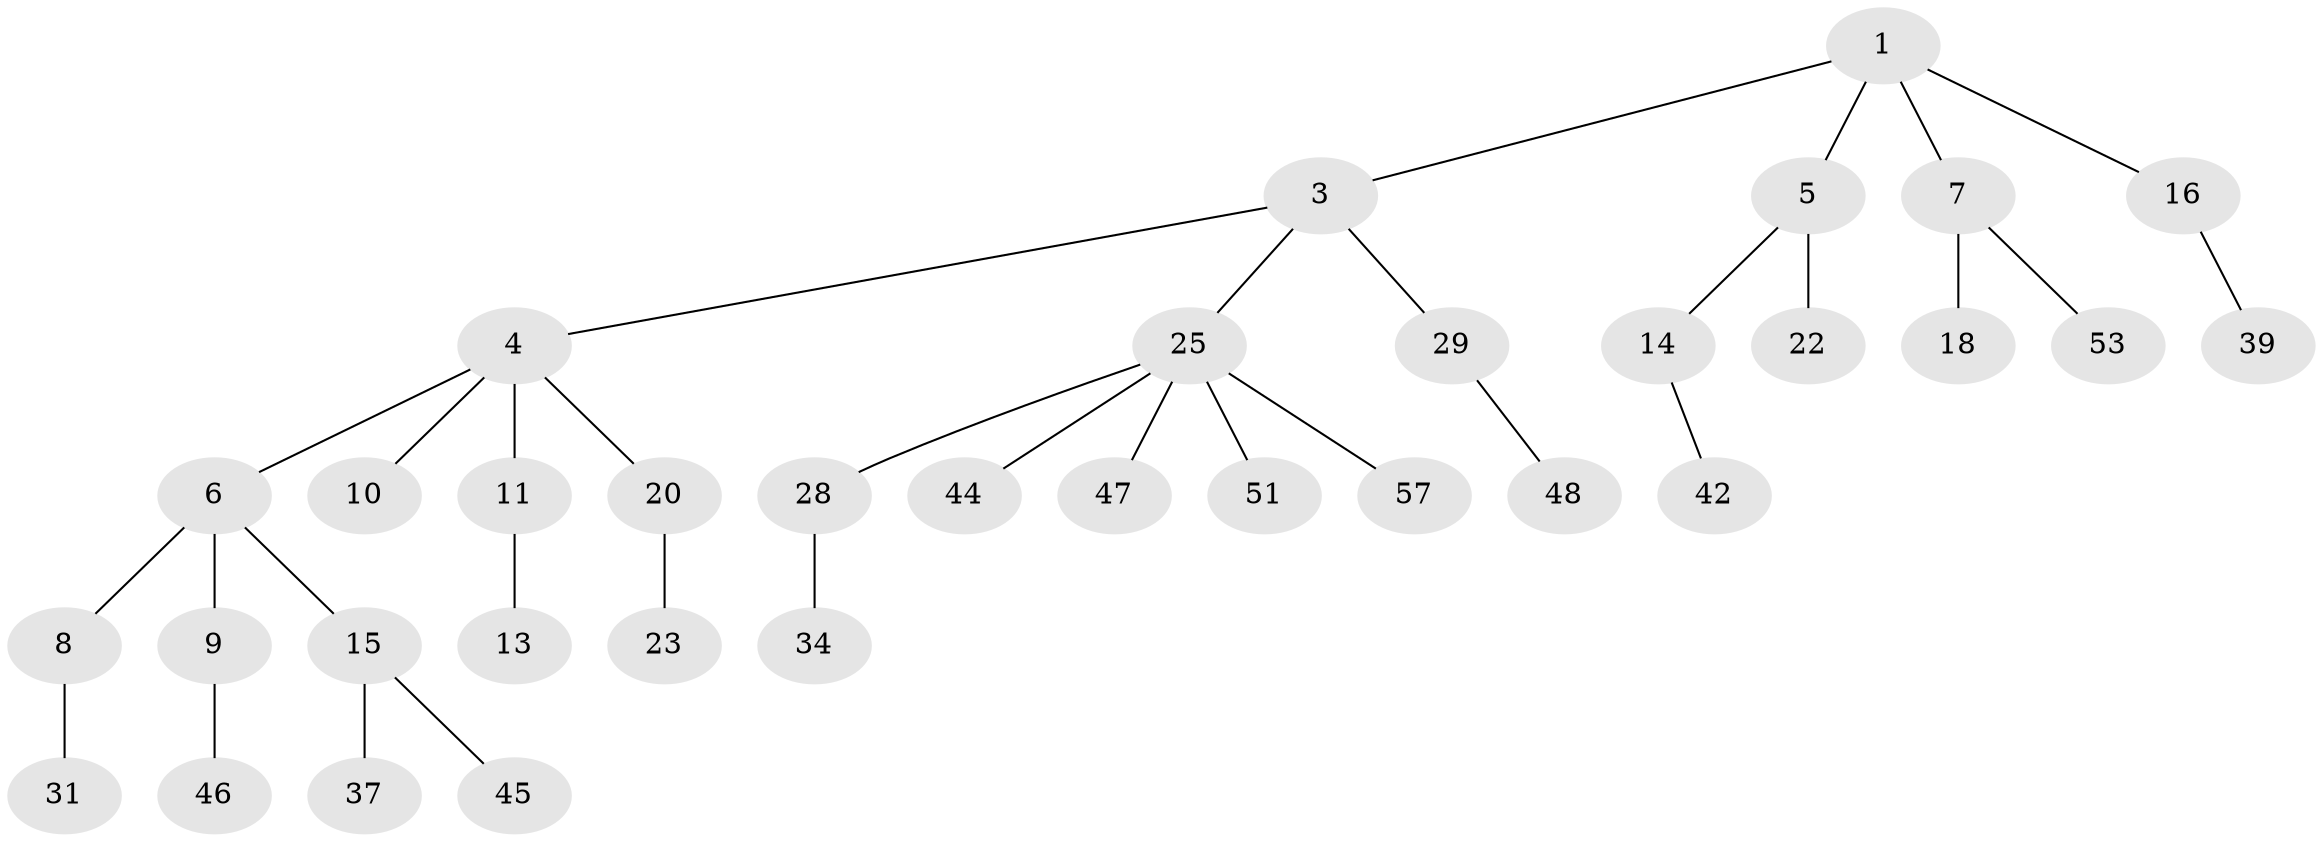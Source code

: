 // original degree distribution, {4: 0.08771929824561403, 3: 0.17543859649122806, 5: 0.03508771929824561, 2: 0.21052631578947367, 1: 0.49122807017543857}
// Generated by graph-tools (version 1.1) at 2025/19/03/04/25 18:19:10]
// undirected, 34 vertices, 33 edges
graph export_dot {
graph [start="1"]
  node [color=gray90,style=filled];
  1 [super="+2+32"];
  3;
  4;
  5;
  6 [super="+12"];
  7;
  8 [super="+19+43"];
  9 [super="+24"];
  10 [super="+21"];
  11 [super="+49+26+33"];
  13;
  14 [super="+27"];
  15 [super="+35"];
  16 [super="+17"];
  18;
  20;
  22;
  23 [super="+36"];
  25 [super="+41+30"];
  28;
  29;
  31 [super="+56+54"];
  34 [super="+50"];
  37;
  39;
  42;
  44 [super="+52"];
  45;
  46 [super="+55"];
  47;
  48;
  51;
  53;
  57;
  1 -- 3;
  1 -- 7;
  1 -- 16;
  1 -- 5;
  3 -- 4;
  3 -- 25;
  3 -- 29;
  4 -- 6;
  4 -- 10;
  4 -- 11;
  4 -- 20;
  5 -- 14;
  5 -- 22;
  6 -- 8;
  6 -- 9;
  6 -- 15;
  7 -- 18;
  7 -- 53;
  8 -- 31;
  9 -- 46;
  11 -- 13;
  14 -- 42;
  15 -- 37;
  15 -- 45;
  16 -- 39;
  20 -- 23;
  25 -- 28;
  25 -- 47;
  25 -- 57;
  25 -- 51;
  25 -- 44;
  28 -- 34;
  29 -- 48;
}
